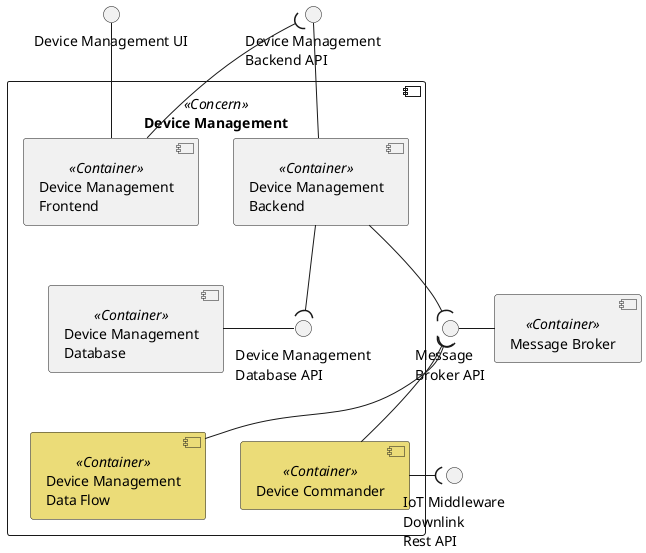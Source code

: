 @startuml device-management-context

interface "Device Management UI" as FRONT_API
interface "Device Management\nBackend API" as BACK_API

component "Device Management" <<Concern>> {
    component "Device Management\nBackend" <<Container>> as BACK
    component "Device Management\nFrontend" <<Container>> as FRONT
    component "Device Management\nDatabase" <<Container>> as DB

    interface "Device Management\nDatabase API" as DB_API

    DB - DB_API
    FRONT_API -- FRONT
    BACK_API -- BACK

    BACK --( DB_API
    FRONT --( BACK_API

    component "Device Management\nData Flow" <<Container>> as FLOW #ebdc78
    component "Device Commander" <<Container>> as COMM #ebdc78
}

component "Message Broker" <<Container>> as MB
interface "Message\nBroker API" as MB_API
interface "IoT Middleware\nDownlink\nRest API" as OUT_ENDPOINT

MB_API - MB

BACK --( MB_API

MB_API )-- FLOW
MB_API )-- COMM

DB -[hidden]- FLOW
FLOW -[hidden] COMM

COMM -( OUT_ENDPOINT

@enduml
